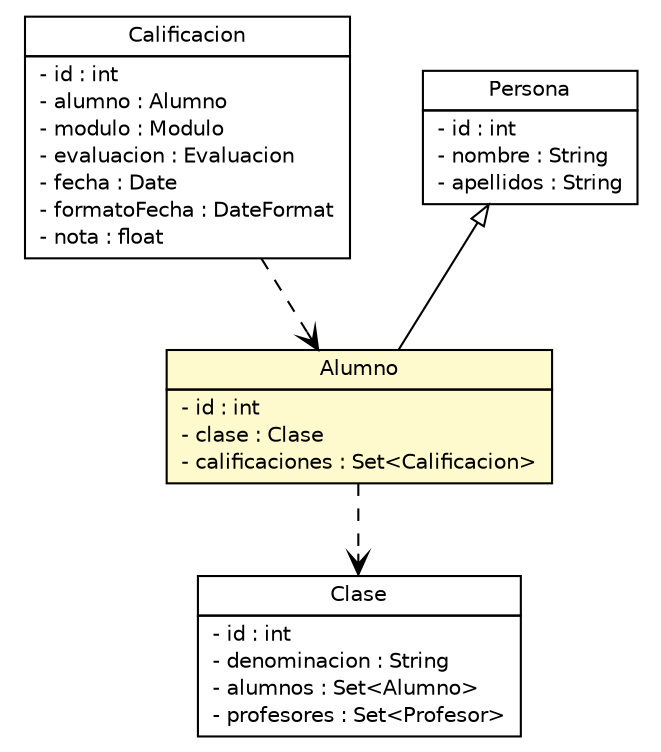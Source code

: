 #!/usr/local/bin/dot
#
# Class diagram 
# Generated by UMLGraph version 5.1 (http://www.umlgraph.org/)
#

digraph G {
	edge [fontname="Helvetica",fontsize=10,labelfontname="Helvetica",labelfontsize=10];
	node [fontname="Helvetica",fontsize=10,shape=plaintext];
	nodesep=0.25;
	ranksep=0.5;
	// curso.java.app.miniclase.pojos.Calificacion
	c40 [label=<<table title="curso.java.app.miniclase.pojos.Calificacion" border="0" cellborder="1" cellspacing="0" cellpadding="2" port="p" href="./Calificacion.html">
		<tr><td><table border="0" cellspacing="0" cellpadding="1">
<tr><td align="center" balign="center"> Calificacion </td></tr>
		</table></td></tr>
		<tr><td><table border="0" cellspacing="0" cellpadding="1">
<tr><td align="left" balign="left"> - id : int </td></tr>
<tr><td align="left" balign="left"> - alumno : Alumno </td></tr>
<tr><td align="left" balign="left"> - modulo : Modulo </td></tr>
<tr><td align="left" balign="left"> - evaluacion : Evaluacion </td></tr>
<tr><td align="left" balign="left"> - fecha : Date </td></tr>
<tr><td align="left" balign="left"> - formatoFecha : DateFormat </td></tr>
<tr><td align="left" balign="left"> - nota : float </td></tr>
		</table></td></tr>
		</table>>, fontname="Helvetica", fontcolor="black", fontsize=10.0];
	// curso.java.app.miniclase.pojos.Clase
	c41 [label=<<table title="curso.java.app.miniclase.pojos.Clase" border="0" cellborder="1" cellspacing="0" cellpadding="2" port="p" href="./Clase.html">
		<tr><td><table border="0" cellspacing="0" cellpadding="1">
<tr><td align="center" balign="center"> Clase </td></tr>
		</table></td></tr>
		<tr><td><table border="0" cellspacing="0" cellpadding="1">
<tr><td align="left" balign="left"> - id : int </td></tr>
<tr><td align="left" balign="left"> - denominacion : String </td></tr>
<tr><td align="left" balign="left"> - alumnos : Set&lt;Alumno&gt; </td></tr>
<tr><td align="left" balign="left"> - profesores : Set&lt;Profesor&gt; </td></tr>
		</table></td></tr>
		</table>>, fontname="Helvetica", fontcolor="black", fontsize=10.0];
	// curso.java.app.miniclase.pojos.Persona
	c42 [label=<<table title="curso.java.app.miniclase.pojos.Persona" border="0" cellborder="1" cellspacing="0" cellpadding="2" port="p" href="./Persona.html">
		<tr><td><table border="0" cellspacing="0" cellpadding="1">
<tr><td align="center" balign="center"> Persona </td></tr>
		</table></td></tr>
		<tr><td><table border="0" cellspacing="0" cellpadding="1">
<tr><td align="left" balign="left"> - id : int </td></tr>
<tr><td align="left" balign="left"> - nombre : String </td></tr>
<tr><td align="left" balign="left"> - apellidos : String </td></tr>
		</table></td></tr>
		</table>>, fontname="Helvetica", fontcolor="black", fontsize=10.0];
	// curso.java.app.miniclase.pojos.Alumno
	c43 [label=<<table title="curso.java.app.miniclase.pojos.Alumno" border="0" cellborder="1" cellspacing="0" cellpadding="2" port="p" bgcolor="lemonChiffon" href="./Alumno.html">
		<tr><td><table border="0" cellspacing="0" cellpadding="1">
<tr><td align="center" balign="center"> Alumno </td></tr>
		</table></td></tr>
		<tr><td><table border="0" cellspacing="0" cellpadding="1">
<tr><td align="left" balign="left"> - id : int </td></tr>
<tr><td align="left" balign="left"> - clase : Clase </td></tr>
<tr><td align="left" balign="left"> - calificaciones : Set&lt;Calificacion&gt; </td></tr>
		</table></td></tr>
		</table>>, fontname="Helvetica", fontcolor="black", fontsize=10.0];
	//curso.java.app.miniclase.pojos.Alumno extends curso.java.app.miniclase.pojos.Persona
	c42:p -> c43:p [dir=back,arrowtail=empty];
	// curso.java.app.miniclase.pojos.Calificacion DEPEND curso.java.app.miniclase.pojos.Alumno
	c40:p -> c43:p [taillabel="", label="", headlabel="", fontname="Helvetica", fontcolor="black", fontsize=10.0, color="black", arrowhead=open, style=dashed];
	// curso.java.app.miniclase.pojos.Alumno DEPEND curso.java.app.miniclase.pojos.Clase
	c43:p -> c41:p [taillabel="", label="", headlabel="", fontname="Helvetica", fontcolor="black", fontsize=10.0, color="black", arrowhead=open, style=dashed];
}


